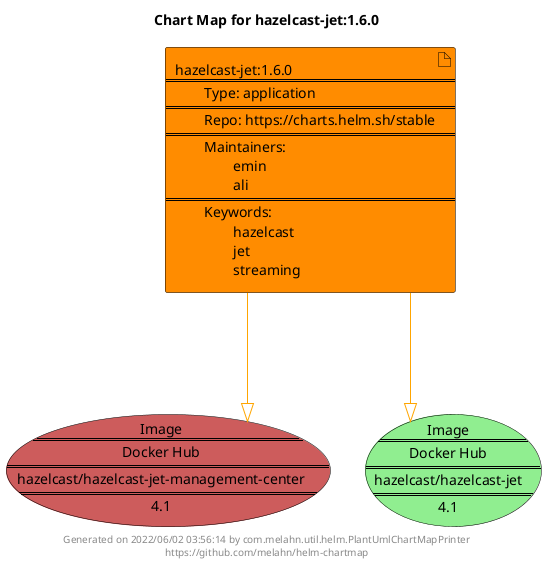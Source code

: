 @startuml
skinparam linetype ortho
skinparam backgroundColor white
skinparam usecaseBorderColor black
skinparam usecaseArrowColor LightSlateGray
skinparam artifactBorderColor black
skinparam artifactArrowColor LightSlateGray

title Chart Map for hazelcast-jet:1.6.0

'There is one referenced Helm Chart
artifact "hazelcast-jet:1.6.0\n====\n\tType: application\n====\n\tRepo: https://charts.helm.sh/stable\n====\n\tMaintainers: \n\t\temin\n\t\tali\n====\n\tKeywords: \n\t\thazelcast\n\t\tjet\n\t\tstreaming" as hazelcast_jet_1_6_0 #Darkorange

'There are 2 referenced Docker Images
usecase "Image\n====\nDocker Hub\n====\nhazelcast/hazelcast-jet-management-center\n====\n4.1" as hazelcast_hazelcast_jet_management_center_4_1 #IndianRed
usecase "Image\n====\nDocker Hub\n====\nhazelcast/hazelcast-jet\n====\n4.1" as hazelcast_hazelcast_jet_4_1 #LightGreen

'Chart Dependencies
hazelcast_jet_1_6_0--[#orange]-|>hazelcast_hazelcast_jet_4_1
hazelcast_jet_1_6_0--[#orange]-|>hazelcast_hazelcast_jet_management_center_4_1

center footer Generated on 2022/06/02 03:56:14 by com.melahn.util.helm.PlantUmlChartMapPrinter\nhttps://github.com/melahn/helm-chartmap
@enduml
